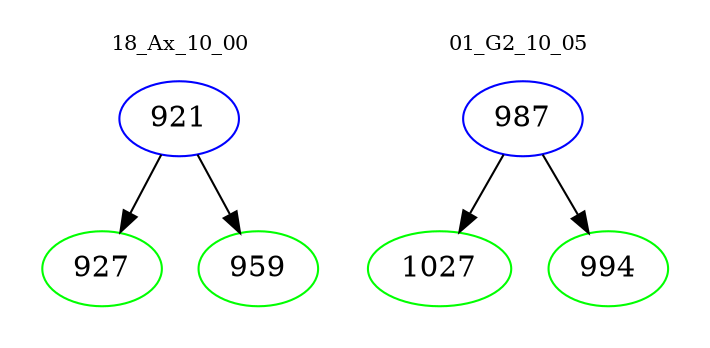digraph{
subgraph cluster_0 {
color = white
label = "18_Ax_10_00";
fontsize=10;
T0_921 [label="921", color="blue"]
T0_921 -> T0_927 [color="black"]
T0_927 [label="927", color="green"]
T0_921 -> T0_959 [color="black"]
T0_959 [label="959", color="green"]
}
subgraph cluster_1 {
color = white
label = "01_G2_10_05";
fontsize=10;
T1_987 [label="987", color="blue"]
T1_987 -> T1_1027 [color="black"]
T1_1027 [label="1027", color="green"]
T1_987 -> T1_994 [color="black"]
T1_994 [label="994", color="green"]
}
}
